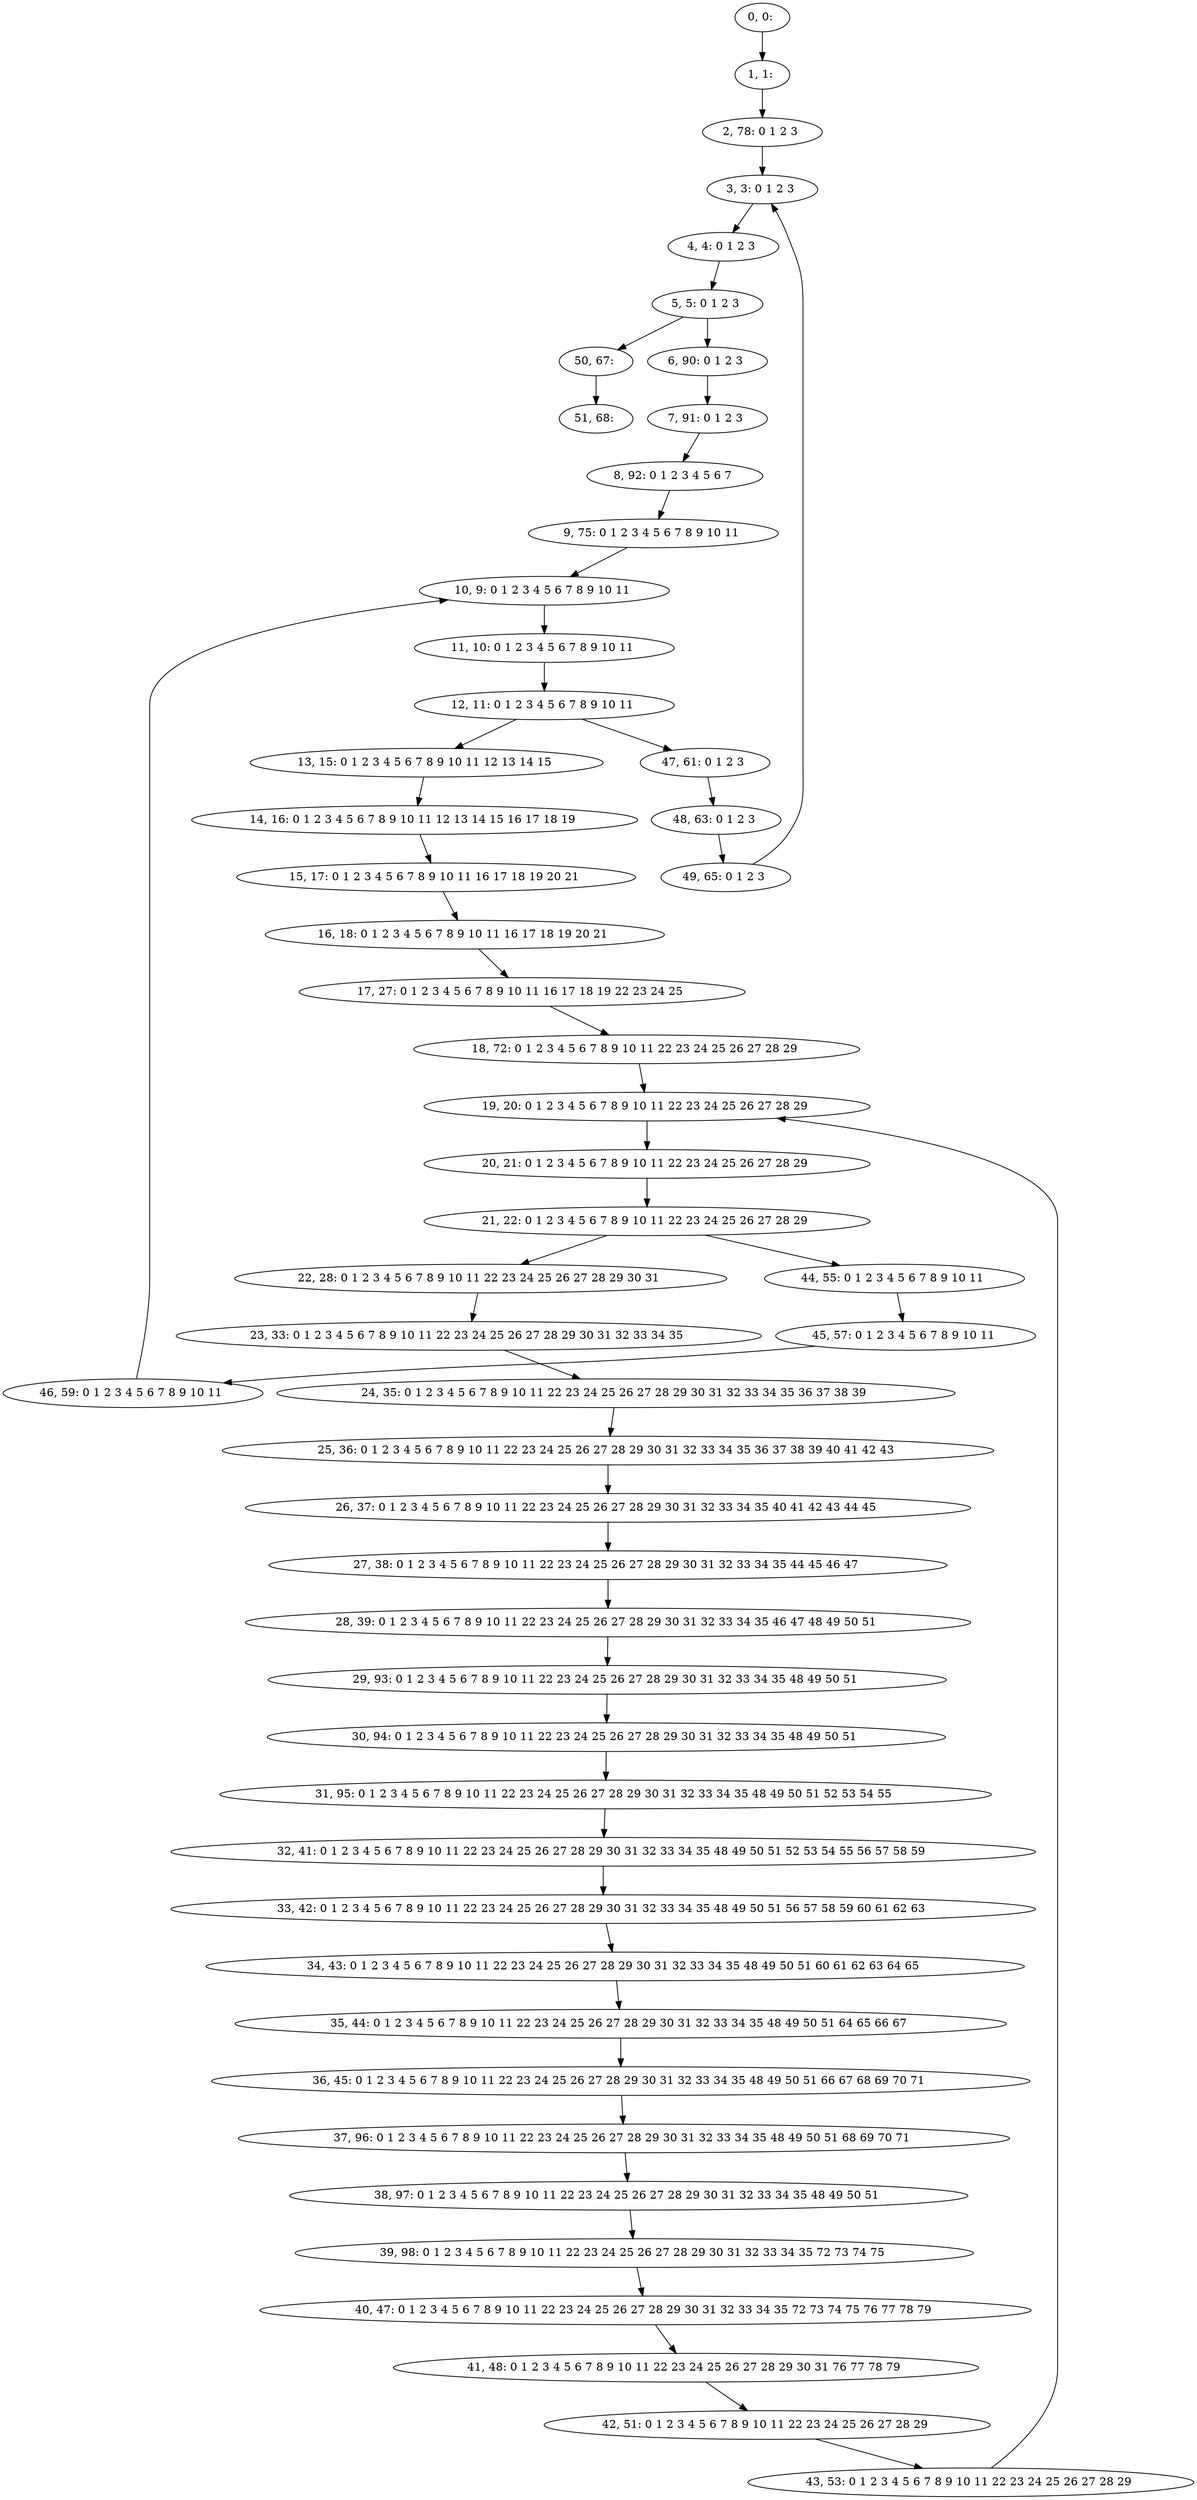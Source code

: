 digraph G {
0[label="0, 0: "];
1[label="1, 1: "];
2[label="2, 78: 0 1 2 3 "];
3[label="3, 3: 0 1 2 3 "];
4[label="4, 4: 0 1 2 3 "];
5[label="5, 5: 0 1 2 3 "];
6[label="6, 90: 0 1 2 3 "];
7[label="7, 91: 0 1 2 3 "];
8[label="8, 92: 0 1 2 3 4 5 6 7 "];
9[label="9, 75: 0 1 2 3 4 5 6 7 8 9 10 11 "];
10[label="10, 9: 0 1 2 3 4 5 6 7 8 9 10 11 "];
11[label="11, 10: 0 1 2 3 4 5 6 7 8 9 10 11 "];
12[label="12, 11: 0 1 2 3 4 5 6 7 8 9 10 11 "];
13[label="13, 15: 0 1 2 3 4 5 6 7 8 9 10 11 12 13 14 15 "];
14[label="14, 16: 0 1 2 3 4 5 6 7 8 9 10 11 12 13 14 15 16 17 18 19 "];
15[label="15, 17: 0 1 2 3 4 5 6 7 8 9 10 11 16 17 18 19 20 21 "];
16[label="16, 18: 0 1 2 3 4 5 6 7 8 9 10 11 16 17 18 19 20 21 "];
17[label="17, 27: 0 1 2 3 4 5 6 7 8 9 10 11 16 17 18 19 22 23 24 25 "];
18[label="18, 72: 0 1 2 3 4 5 6 7 8 9 10 11 22 23 24 25 26 27 28 29 "];
19[label="19, 20: 0 1 2 3 4 5 6 7 8 9 10 11 22 23 24 25 26 27 28 29 "];
20[label="20, 21: 0 1 2 3 4 5 6 7 8 9 10 11 22 23 24 25 26 27 28 29 "];
21[label="21, 22: 0 1 2 3 4 5 6 7 8 9 10 11 22 23 24 25 26 27 28 29 "];
22[label="22, 28: 0 1 2 3 4 5 6 7 8 9 10 11 22 23 24 25 26 27 28 29 30 31 "];
23[label="23, 33: 0 1 2 3 4 5 6 7 8 9 10 11 22 23 24 25 26 27 28 29 30 31 32 33 34 35 "];
24[label="24, 35: 0 1 2 3 4 5 6 7 8 9 10 11 22 23 24 25 26 27 28 29 30 31 32 33 34 35 36 37 38 39 "];
25[label="25, 36: 0 1 2 3 4 5 6 7 8 9 10 11 22 23 24 25 26 27 28 29 30 31 32 33 34 35 36 37 38 39 40 41 42 43 "];
26[label="26, 37: 0 1 2 3 4 5 6 7 8 9 10 11 22 23 24 25 26 27 28 29 30 31 32 33 34 35 40 41 42 43 44 45 "];
27[label="27, 38: 0 1 2 3 4 5 6 7 8 9 10 11 22 23 24 25 26 27 28 29 30 31 32 33 34 35 44 45 46 47 "];
28[label="28, 39: 0 1 2 3 4 5 6 7 8 9 10 11 22 23 24 25 26 27 28 29 30 31 32 33 34 35 46 47 48 49 50 51 "];
29[label="29, 93: 0 1 2 3 4 5 6 7 8 9 10 11 22 23 24 25 26 27 28 29 30 31 32 33 34 35 48 49 50 51 "];
30[label="30, 94: 0 1 2 3 4 5 6 7 8 9 10 11 22 23 24 25 26 27 28 29 30 31 32 33 34 35 48 49 50 51 "];
31[label="31, 95: 0 1 2 3 4 5 6 7 8 9 10 11 22 23 24 25 26 27 28 29 30 31 32 33 34 35 48 49 50 51 52 53 54 55 "];
32[label="32, 41: 0 1 2 3 4 5 6 7 8 9 10 11 22 23 24 25 26 27 28 29 30 31 32 33 34 35 48 49 50 51 52 53 54 55 56 57 58 59 "];
33[label="33, 42: 0 1 2 3 4 5 6 7 8 9 10 11 22 23 24 25 26 27 28 29 30 31 32 33 34 35 48 49 50 51 56 57 58 59 60 61 62 63 "];
34[label="34, 43: 0 1 2 3 4 5 6 7 8 9 10 11 22 23 24 25 26 27 28 29 30 31 32 33 34 35 48 49 50 51 60 61 62 63 64 65 "];
35[label="35, 44: 0 1 2 3 4 5 6 7 8 9 10 11 22 23 24 25 26 27 28 29 30 31 32 33 34 35 48 49 50 51 64 65 66 67 "];
36[label="36, 45: 0 1 2 3 4 5 6 7 8 9 10 11 22 23 24 25 26 27 28 29 30 31 32 33 34 35 48 49 50 51 66 67 68 69 70 71 "];
37[label="37, 96: 0 1 2 3 4 5 6 7 8 9 10 11 22 23 24 25 26 27 28 29 30 31 32 33 34 35 48 49 50 51 68 69 70 71 "];
38[label="38, 97: 0 1 2 3 4 5 6 7 8 9 10 11 22 23 24 25 26 27 28 29 30 31 32 33 34 35 48 49 50 51 "];
39[label="39, 98: 0 1 2 3 4 5 6 7 8 9 10 11 22 23 24 25 26 27 28 29 30 31 32 33 34 35 72 73 74 75 "];
40[label="40, 47: 0 1 2 3 4 5 6 7 8 9 10 11 22 23 24 25 26 27 28 29 30 31 32 33 34 35 72 73 74 75 76 77 78 79 "];
41[label="41, 48: 0 1 2 3 4 5 6 7 8 9 10 11 22 23 24 25 26 27 28 29 30 31 76 77 78 79 "];
42[label="42, 51: 0 1 2 3 4 5 6 7 8 9 10 11 22 23 24 25 26 27 28 29 "];
43[label="43, 53: 0 1 2 3 4 5 6 7 8 9 10 11 22 23 24 25 26 27 28 29 "];
44[label="44, 55: 0 1 2 3 4 5 6 7 8 9 10 11 "];
45[label="45, 57: 0 1 2 3 4 5 6 7 8 9 10 11 "];
46[label="46, 59: 0 1 2 3 4 5 6 7 8 9 10 11 "];
47[label="47, 61: 0 1 2 3 "];
48[label="48, 63: 0 1 2 3 "];
49[label="49, 65: 0 1 2 3 "];
50[label="50, 67: "];
51[label="51, 68: "];
0->1 ;
1->2 ;
2->3 ;
3->4 ;
4->5 ;
5->6 ;
5->50 ;
6->7 ;
7->8 ;
8->9 ;
9->10 ;
10->11 ;
11->12 ;
12->13 ;
12->47 ;
13->14 ;
14->15 ;
15->16 ;
16->17 ;
17->18 ;
18->19 ;
19->20 ;
20->21 ;
21->22 ;
21->44 ;
22->23 ;
23->24 ;
24->25 ;
25->26 ;
26->27 ;
27->28 ;
28->29 ;
29->30 ;
30->31 ;
31->32 ;
32->33 ;
33->34 ;
34->35 ;
35->36 ;
36->37 ;
37->38 ;
38->39 ;
39->40 ;
40->41 ;
41->42 ;
42->43 ;
43->19 ;
44->45 ;
45->46 ;
46->10 ;
47->48 ;
48->49 ;
49->3 ;
50->51 ;
}

